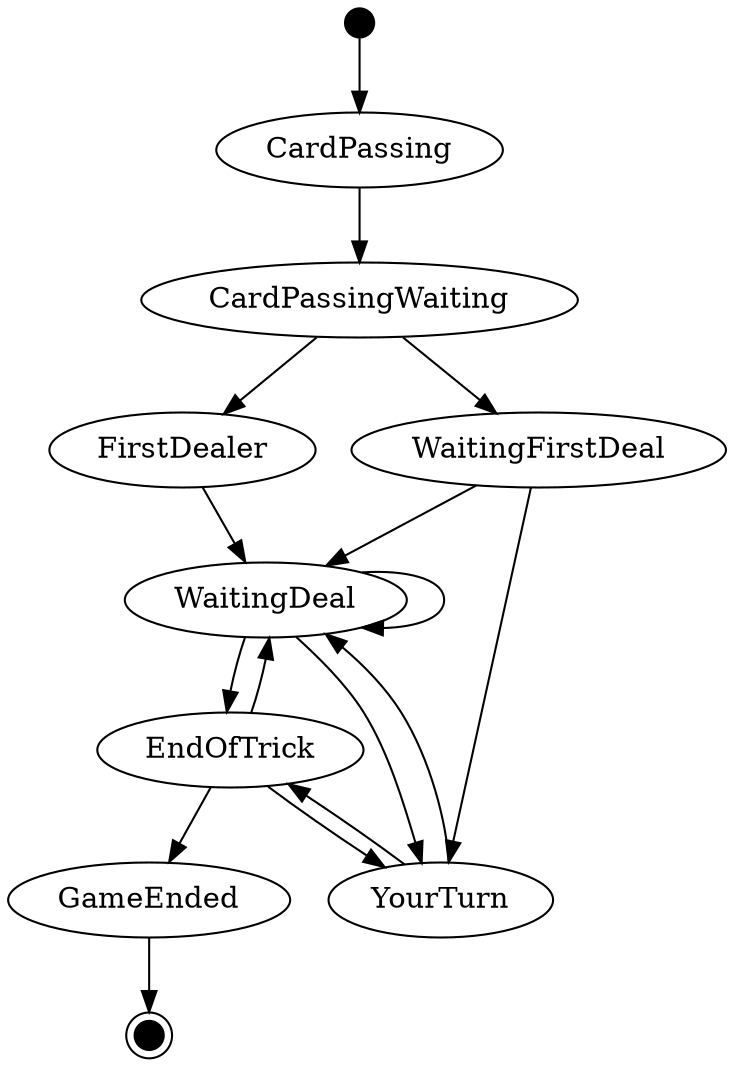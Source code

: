 digraph states {
  start_node [label="",shape="circle",width=0.2,style="filled",fillcolor="black"];
  end_node [label="",shape="doublecircle",width=0.2,style="filled",fillcolor="black"];
  start_node -> CardPassing;
  CardPassing -> CardPassingWaiting;
  CardPassingWaiting -> FirstDealer;
  CardPassingWaiting -> WaitingFirstDeal;
  FirstDealer -> WaitingDeal;
  WaitingDeal -> WaitingDeal;
  WaitingDeal -> EndOfTrick;
  WaitingDeal -> YourTurn;
  WaitingFirstDeal -> WaitingDeal;
  WaitingFirstDeal -> YourTurn;
  YourTurn -> WaitingDeal;
  YourTurn -> EndOfTrick;
  EndOfTrick -> WaitingDeal;
  EndOfTrick -> YourTurn;
  EndOfTrick -> GameEnded;
  GameEnded -> end_node;
}
